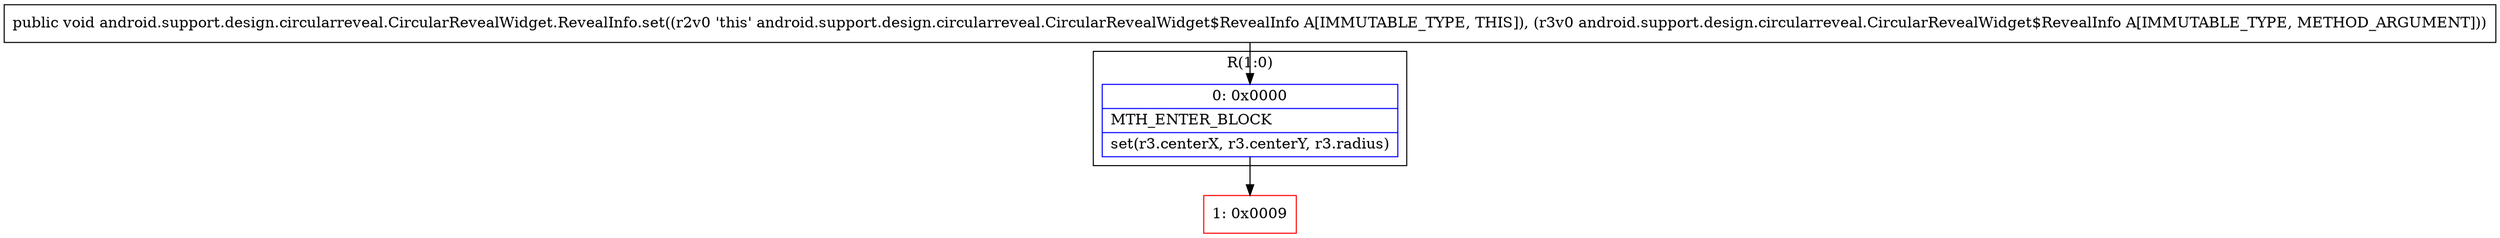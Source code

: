 digraph "CFG forandroid.support.design.circularreveal.CircularRevealWidget.RevealInfo.set(Landroid\/support\/design\/circularreveal\/CircularRevealWidget$RevealInfo;)V" {
subgraph cluster_Region_459988353 {
label = "R(1:0)";
node [shape=record,color=blue];
Node_0 [shape=record,label="{0\:\ 0x0000|MTH_ENTER_BLOCK\l|set(r3.centerX, r3.centerY, r3.radius)\l}"];
}
Node_1 [shape=record,color=red,label="{1\:\ 0x0009}"];
MethodNode[shape=record,label="{public void android.support.design.circularreveal.CircularRevealWidget.RevealInfo.set((r2v0 'this' android.support.design.circularreveal.CircularRevealWidget$RevealInfo A[IMMUTABLE_TYPE, THIS]), (r3v0 android.support.design.circularreveal.CircularRevealWidget$RevealInfo A[IMMUTABLE_TYPE, METHOD_ARGUMENT])) }"];
MethodNode -> Node_0;
Node_0 -> Node_1;
}

